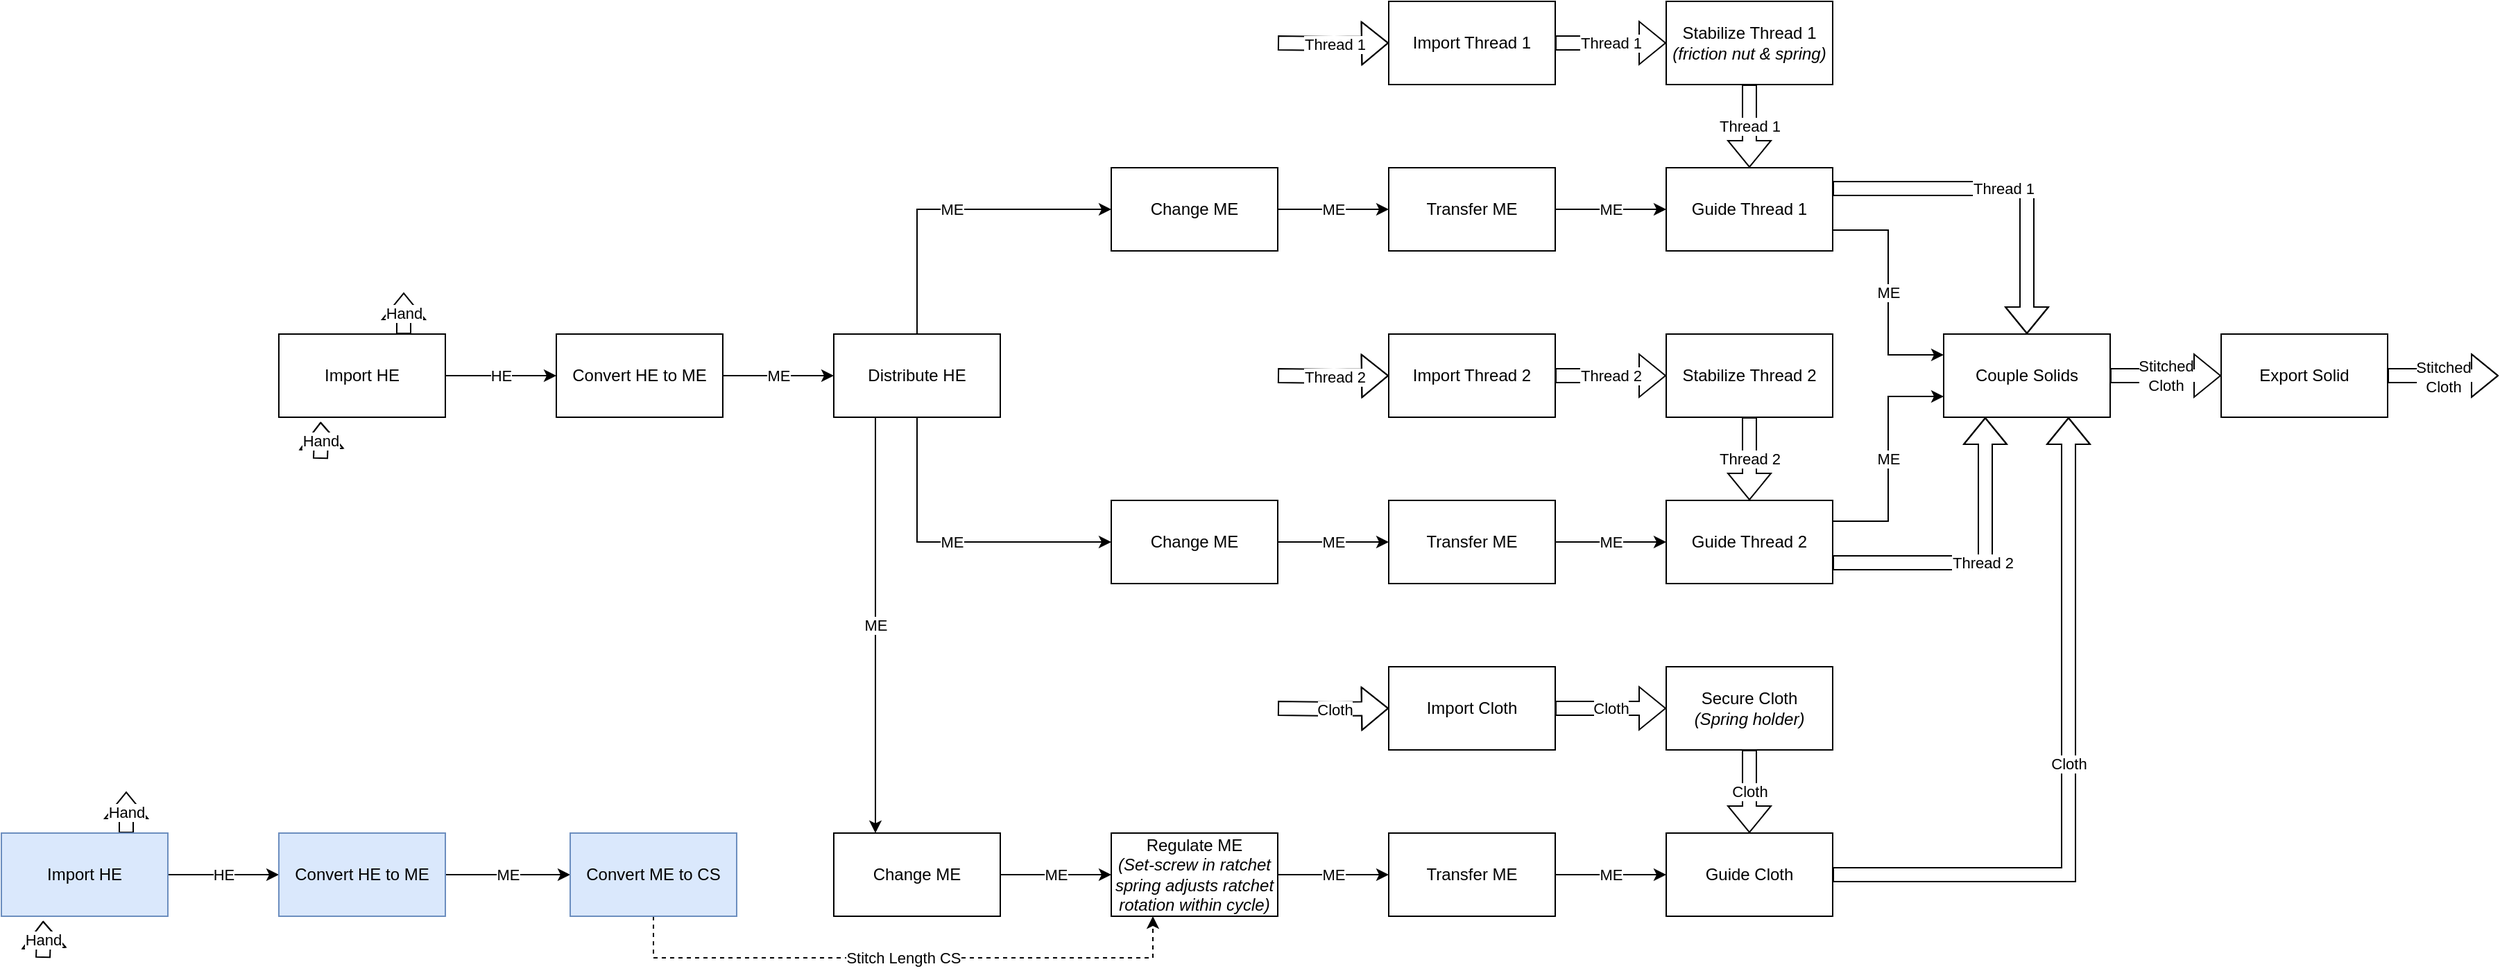 <mxfile version="19.0.3" type="device"><diagram id="2fesqyeV3PFYUBRWXE2M" name="Page-1"><mxGraphModel dx="3131" dy="1407" grid="1" gridSize="10" guides="1" tooltips="1" connect="1" arrows="1" fold="1" page="1" pageScale="1" pageWidth="1100" pageHeight="850" math="0" shadow="0"><root><mxCell id="0"/><mxCell id="1" parent="0"/><mxCell id="JAC3OjqF3H7E0fPADpRA-5" value="Hand" style="edgeStyle=orthogonalEdgeStyle;rounded=0;orthogonalLoop=1;jettySize=auto;html=1;exitX=0.75;exitY=0;exitDx=0;exitDy=0;shape=flexArrow;" parent="1" source="JAC3OjqF3H7E0fPADpRA-2" edge="1"><mxGeometry relative="1" as="geometry"><mxPoint x="210" y="240" as="targetPoint"/></mxGeometry></mxCell><mxCell id="JAC3OjqF3H7E0fPADpRA-6" value="HE" style="edgeStyle=orthogonalEdgeStyle;rounded=0;orthogonalLoop=1;jettySize=auto;html=1;exitX=1;exitY=0.5;exitDx=0;exitDy=0;entryX=0;entryY=0.5;entryDx=0;entryDy=0;" parent="1" source="JAC3OjqF3H7E0fPADpRA-2" target="JAC3OjqF3H7E0fPADpRA-7" edge="1"><mxGeometry relative="1" as="geometry"><mxPoint x="320.0" y="300.048" as="targetPoint"/></mxGeometry></mxCell><mxCell id="JAC3OjqF3H7E0fPADpRA-2" value="Import HE" style="rounded=0;whiteSpace=wrap;html=1;" parent="1" vertex="1"><mxGeometry x="120" y="270" width="120" height="60" as="geometry"/></mxCell><mxCell id="JAC3OjqF3H7E0fPADpRA-3" value="Hand" style="shape=flexArrow;endArrow=classic;html=1;rounded=0;entryX=0.251;entryY=1.056;entryDx=0;entryDy=0;edgeStyle=orthogonalEdgeStyle;entryPerimeter=0;" parent="1" target="JAC3OjqF3H7E0fPADpRA-2" edge="1"><mxGeometry width="50" height="50" relative="1" as="geometry"><mxPoint x="150" y="360" as="sourcePoint"/><mxPoint x="210" y="340" as="targetPoint"/></mxGeometry></mxCell><mxCell id="JAC3OjqF3H7E0fPADpRA-21" value="ME" style="edgeStyle=orthogonalEdgeStyle;rounded=0;orthogonalLoop=1;jettySize=auto;html=1;exitX=1;exitY=0.5;exitDx=0;exitDy=0;entryX=0;entryY=0.5;entryDx=0;entryDy=0;" parent="1" source="JAC3OjqF3H7E0fPADpRA-7" target="JAC3OjqF3H7E0fPADpRA-8" edge="1"><mxGeometry relative="1" as="geometry"/></mxCell><mxCell id="JAC3OjqF3H7E0fPADpRA-7" value="Convert HE to ME" style="rounded=0;whiteSpace=wrap;html=1;" parent="1" vertex="1"><mxGeometry x="320" y="270" width="120" height="60" as="geometry"/></mxCell><mxCell id="JAC3OjqF3H7E0fPADpRA-15" value="ME" style="edgeStyle=orthogonalEdgeStyle;rounded=0;orthogonalLoop=1;jettySize=auto;html=1;exitX=0.5;exitY=0;exitDx=0;exitDy=0;entryX=0;entryY=0.5;entryDx=0;entryDy=0;" parent="1" source="JAC3OjqF3H7E0fPADpRA-8" target="JAC3OjqF3H7E0fPADpRA-9" edge="1"><mxGeometry relative="1" as="geometry"/></mxCell><mxCell id="JAC3OjqF3H7E0fPADpRA-16" value="ME" style="edgeStyle=orthogonalEdgeStyle;rounded=0;orthogonalLoop=1;jettySize=auto;html=1;exitX=0.5;exitY=1;exitDx=0;exitDy=0;entryX=0;entryY=0.5;entryDx=0;entryDy=0;" parent="1" source="JAC3OjqF3H7E0fPADpRA-8" target="JAC3OjqF3H7E0fPADpRA-11" edge="1"><mxGeometry relative="1" as="geometry"/></mxCell><mxCell id="JAC3OjqF3H7E0fPADpRA-17" value="ME" style="edgeStyle=orthogonalEdgeStyle;rounded=0;orthogonalLoop=1;jettySize=auto;html=1;exitX=0.25;exitY=1;exitDx=0;exitDy=0;entryX=0.25;entryY=0;entryDx=0;entryDy=0;" parent="1" source="JAC3OjqF3H7E0fPADpRA-8" target="JAC3OjqF3H7E0fPADpRA-13" edge="1"><mxGeometry relative="1" as="geometry"/></mxCell><mxCell id="JAC3OjqF3H7E0fPADpRA-8" value="Distribute HE" style="rounded=0;whiteSpace=wrap;html=1;" parent="1" vertex="1"><mxGeometry x="520" y="270" width="120" height="60" as="geometry"/></mxCell><mxCell id="JAC3OjqF3H7E0fPADpRA-24" value="ME" style="edgeStyle=orthogonalEdgeStyle;rounded=0;orthogonalLoop=1;jettySize=auto;html=1;exitX=1;exitY=0.5;exitDx=0;exitDy=0;entryX=0;entryY=0.5;entryDx=0;entryDy=0;" parent="1" source="JAC3OjqF3H7E0fPADpRA-9" target="JAC3OjqF3H7E0fPADpRA-10" edge="1"><mxGeometry relative="1" as="geometry"/></mxCell><mxCell id="JAC3OjqF3H7E0fPADpRA-9" value="Change ME" style="rounded=0;whiteSpace=wrap;html=1;" parent="1" vertex="1"><mxGeometry x="720" y="150" width="120" height="60" as="geometry"/></mxCell><mxCell id="JAC3OjqF3H7E0fPADpRA-28" value="ME" style="edgeStyle=orthogonalEdgeStyle;rounded=0;orthogonalLoop=1;jettySize=auto;html=1;exitX=1;exitY=0.5;exitDx=0;exitDy=0;entryX=0;entryY=0.5;entryDx=0;entryDy=0;" parent="1" source="JAC3OjqF3H7E0fPADpRA-10" target="JAC3OjqF3H7E0fPADpRA-27" edge="1"><mxGeometry relative="1" as="geometry"/></mxCell><mxCell id="JAC3OjqF3H7E0fPADpRA-10" value="Transfer ME" style="rounded=0;whiteSpace=wrap;html=1;" parent="1" vertex="1"><mxGeometry x="920" y="150" width="120" height="60" as="geometry"/></mxCell><mxCell id="JAC3OjqF3H7E0fPADpRA-23" value="ME" style="edgeStyle=orthogonalEdgeStyle;rounded=0;orthogonalLoop=1;jettySize=auto;html=1;exitX=1;exitY=0.5;exitDx=0;exitDy=0;entryX=0;entryY=0.5;entryDx=0;entryDy=0;" parent="1" source="JAC3OjqF3H7E0fPADpRA-11" target="JAC3OjqF3H7E0fPADpRA-12" edge="1"><mxGeometry relative="1" as="geometry"/></mxCell><mxCell id="JAC3OjqF3H7E0fPADpRA-11" value="Change ME" style="rounded=0;whiteSpace=wrap;html=1;" parent="1" vertex="1"><mxGeometry x="720" y="390" width="120" height="60" as="geometry"/></mxCell><mxCell id="JAC3OjqF3H7E0fPADpRA-26" value="ME" style="edgeStyle=orthogonalEdgeStyle;rounded=0;orthogonalLoop=1;jettySize=auto;html=1;exitX=1;exitY=0.5;exitDx=0;exitDy=0;entryX=0;entryY=0.5;entryDx=0;entryDy=0;" parent="1" source="JAC3OjqF3H7E0fPADpRA-12" target="JAC3OjqF3H7E0fPADpRA-25" edge="1"><mxGeometry relative="1" as="geometry"/></mxCell><mxCell id="JAC3OjqF3H7E0fPADpRA-12" value="Transfer ME" style="rounded=0;whiteSpace=wrap;html=1;" parent="1" vertex="1"><mxGeometry x="920" y="390" width="120" height="60" as="geometry"/></mxCell><mxCell id="JAC3OjqF3H7E0fPADpRA-19" value="ME" style="edgeStyle=orthogonalEdgeStyle;rounded=0;orthogonalLoop=1;jettySize=auto;html=1;exitX=1;exitY=0.5;exitDx=0;exitDy=0;entryX=0;entryY=0.5;entryDx=0;entryDy=0;" parent="1" source="JAC3OjqF3H7E0fPADpRA-13" target="JAC3OjqF3H7E0fPADpRA-18" edge="1"><mxGeometry relative="1" as="geometry"/></mxCell><mxCell id="JAC3OjqF3H7E0fPADpRA-13" value="Change ME" style="rounded=0;whiteSpace=wrap;html=1;" parent="1" vertex="1"><mxGeometry x="520" y="630" width="120" height="60" as="geometry"/></mxCell><mxCell id="JAC3OjqF3H7E0fPADpRA-31" value="ME" style="edgeStyle=orthogonalEdgeStyle;rounded=0;orthogonalLoop=1;jettySize=auto;html=1;exitX=1;exitY=0.5;exitDx=0;exitDy=0;entryX=0;entryY=0.5;entryDx=0;entryDy=0;" parent="1" source="JAC3OjqF3H7E0fPADpRA-14" target="JAC3OjqF3H7E0fPADpRA-30" edge="1"><mxGeometry relative="1" as="geometry"/></mxCell><mxCell id="JAC3OjqF3H7E0fPADpRA-14" value="Transfer ME" style="rounded=0;whiteSpace=wrap;html=1;" parent="1" vertex="1"><mxGeometry x="920" y="630" width="120" height="60" as="geometry"/></mxCell><mxCell id="JAC3OjqF3H7E0fPADpRA-20" value="ME" style="edgeStyle=orthogonalEdgeStyle;rounded=0;orthogonalLoop=1;jettySize=auto;html=1;exitX=1;exitY=0.5;exitDx=0;exitDy=0;entryX=0;entryY=0.5;entryDx=0;entryDy=0;" parent="1" source="JAC3OjqF3H7E0fPADpRA-18" target="JAC3OjqF3H7E0fPADpRA-14" edge="1"><mxGeometry relative="1" as="geometry"/></mxCell><mxCell id="JAC3OjqF3H7E0fPADpRA-18" value="Regulate ME&lt;br&gt;&lt;i&gt;(Set-screw in ratchet spring adjusts ratchet rotation within cycle)&lt;/i&gt;" style="rounded=0;whiteSpace=wrap;html=1;" parent="1" vertex="1"><mxGeometry x="720" y="630" width="120" height="60" as="geometry"/></mxCell><mxCell id="JAC3OjqF3H7E0fPADpRA-22" value="Stitch Length CS" style="edgeStyle=orthogonalEdgeStyle;rounded=0;orthogonalLoop=1;jettySize=auto;html=1;entryX=0.25;entryY=1;entryDx=0;entryDy=0;dashed=1;exitX=0.5;exitY=1;exitDx=0;exitDy=0;" parent="1" source="JAC3OjqF3H7E0fPADpRA-63" target="JAC3OjqF3H7E0fPADpRA-18" edge="1"><mxGeometry relative="1" as="geometry"><mxPoint x="250" y="720" as="sourcePoint"/><Array as="points"><mxPoint x="390" y="720"/><mxPoint x="750" y="720"/></Array></mxGeometry></mxCell><mxCell id="JAC3OjqF3H7E0fPADpRA-47" value="ME" style="edgeStyle=orthogonalEdgeStyle;rounded=0;orthogonalLoop=1;jettySize=auto;html=1;exitX=1;exitY=0.25;exitDx=0;exitDy=0;entryX=0;entryY=0.75;entryDx=0;entryDy=0;" parent="1" source="JAC3OjqF3H7E0fPADpRA-25" target="JAC3OjqF3H7E0fPADpRA-45" edge="1"><mxGeometry relative="1" as="geometry"/></mxCell><mxCell id="JAC3OjqF3H7E0fPADpRA-49" value="Thread 2" style="edgeStyle=orthogonalEdgeStyle;shape=flexArrow;rounded=0;orthogonalLoop=1;jettySize=auto;html=1;exitX=1;exitY=0.75;exitDx=0;exitDy=0;entryX=0.25;entryY=1;entryDx=0;entryDy=0;" parent="1" source="JAC3OjqF3H7E0fPADpRA-25" target="JAC3OjqF3H7E0fPADpRA-45" edge="1"><mxGeometry relative="1" as="geometry"/></mxCell><mxCell id="JAC3OjqF3H7E0fPADpRA-25" value="Guide Thread 2" style="rounded=0;whiteSpace=wrap;html=1;" parent="1" vertex="1"><mxGeometry x="1120" y="390" width="120" height="60" as="geometry"/></mxCell><mxCell id="JAC3OjqF3H7E0fPADpRA-46" value="ME" style="edgeStyle=orthogonalEdgeStyle;rounded=0;orthogonalLoop=1;jettySize=auto;html=1;exitX=1;exitY=0.75;exitDx=0;exitDy=0;entryX=0;entryY=0.25;entryDx=0;entryDy=0;" parent="1" source="JAC3OjqF3H7E0fPADpRA-27" target="JAC3OjqF3H7E0fPADpRA-45" edge="1"><mxGeometry relative="1" as="geometry"/></mxCell><mxCell id="JAC3OjqF3H7E0fPADpRA-50" value="Thread 1" style="edgeStyle=orthogonalEdgeStyle;shape=flexArrow;rounded=0;orthogonalLoop=1;jettySize=auto;html=1;exitX=1;exitY=0.25;exitDx=0;exitDy=0;entryX=0.5;entryY=0;entryDx=0;entryDy=0;" parent="1" source="JAC3OjqF3H7E0fPADpRA-27" target="JAC3OjqF3H7E0fPADpRA-45" edge="1"><mxGeometry relative="1" as="geometry"/></mxCell><mxCell id="JAC3OjqF3H7E0fPADpRA-27" value="Guide Thread 1" style="rounded=0;whiteSpace=wrap;html=1;" parent="1" vertex="1"><mxGeometry x="1120" y="150" width="120" height="60" as="geometry"/></mxCell><mxCell id="JAC3OjqF3H7E0fPADpRA-48" value="Cloth" style="edgeStyle=orthogonalEdgeStyle;rounded=0;orthogonalLoop=1;jettySize=auto;html=1;exitX=1;exitY=0.5;exitDx=0;exitDy=0;entryX=0.75;entryY=1;entryDx=0;entryDy=0;shape=flexArrow;" parent="1" source="JAC3OjqF3H7E0fPADpRA-30" target="JAC3OjqF3H7E0fPADpRA-45" edge="1"><mxGeometry relative="1" as="geometry"/></mxCell><mxCell id="JAC3OjqF3H7E0fPADpRA-30" value="Guide Cloth" style="rounded=0;whiteSpace=wrap;html=1;" parent="1" vertex="1"><mxGeometry x="1120" y="630" width="120" height="60" as="geometry"/></mxCell><mxCell id="JAC3OjqF3H7E0fPADpRA-36" value="Thread 1" style="edgeStyle=orthogonalEdgeStyle;shape=flexArrow;rounded=0;orthogonalLoop=1;jettySize=auto;html=1;exitX=1;exitY=0.5;exitDx=0;exitDy=0;entryX=0;entryY=0.5;entryDx=0;entryDy=0;" parent="1" source="JAC3OjqF3H7E0fPADpRA-32" target="JAC3OjqF3H7E0fPADpRA-33" edge="1"><mxGeometry relative="1" as="geometry"/></mxCell><mxCell id="JAC3OjqF3H7E0fPADpRA-32" value="Import Thread 1" style="rounded=0;whiteSpace=wrap;html=1;" parent="1" vertex="1"><mxGeometry x="920" y="30" width="120" height="60" as="geometry"/></mxCell><mxCell id="JAC3OjqF3H7E0fPADpRA-35" value="Thread 1" style="edgeStyle=orthogonalEdgeStyle;rounded=0;orthogonalLoop=1;jettySize=auto;html=1;exitX=0.5;exitY=1;exitDx=0;exitDy=0;entryX=0.5;entryY=0;entryDx=0;entryDy=0;shape=flexArrow;" parent="1" source="JAC3OjqF3H7E0fPADpRA-33" target="JAC3OjqF3H7E0fPADpRA-27" edge="1"><mxGeometry relative="1" as="geometry"/></mxCell><mxCell id="JAC3OjqF3H7E0fPADpRA-33" value="Stabilize Thread 1&lt;br&gt;&lt;i&gt;(friction nut &amp;amp; spring)&lt;/i&gt;" style="rounded=0;whiteSpace=wrap;html=1;" parent="1" vertex="1"><mxGeometry x="1120" y="30" width="120" height="60" as="geometry"/></mxCell><mxCell id="JAC3OjqF3H7E0fPADpRA-39" value="Thread 2" style="edgeStyle=orthogonalEdgeStyle;shape=flexArrow;rounded=0;orthogonalLoop=1;jettySize=auto;html=1;exitX=1;exitY=0.5;exitDx=0;exitDy=0;entryX=0;entryY=0.5;entryDx=0;entryDy=0;" parent="1" source="JAC3OjqF3H7E0fPADpRA-37" target="JAC3OjqF3H7E0fPADpRA-38" edge="1"><mxGeometry relative="1" as="geometry"/></mxCell><mxCell id="JAC3OjqF3H7E0fPADpRA-37" value="Import Thread 2" style="rounded=0;whiteSpace=wrap;html=1;" parent="1" vertex="1"><mxGeometry x="920" y="270" width="120" height="60" as="geometry"/></mxCell><mxCell id="JAC3OjqF3H7E0fPADpRA-40" value="Thread 2" style="edgeStyle=orthogonalEdgeStyle;shape=flexArrow;rounded=0;orthogonalLoop=1;jettySize=auto;html=1;exitX=0.5;exitY=1;exitDx=0;exitDy=0;entryX=0.5;entryY=0;entryDx=0;entryDy=0;" parent="1" source="JAC3OjqF3H7E0fPADpRA-38" target="JAC3OjqF3H7E0fPADpRA-25" edge="1"><mxGeometry relative="1" as="geometry"/></mxCell><mxCell id="JAC3OjqF3H7E0fPADpRA-38" value="Stabilize Thread 2" style="rounded=0;whiteSpace=wrap;html=1;" parent="1" vertex="1"><mxGeometry x="1120" y="270" width="120" height="60" as="geometry"/></mxCell><mxCell id="JAC3OjqF3H7E0fPADpRA-43" value="Cloth" style="edgeStyle=orthogonalEdgeStyle;shape=flexArrow;rounded=0;orthogonalLoop=1;jettySize=auto;html=1;exitX=1;exitY=0.5;exitDx=0;exitDy=0;entryX=0;entryY=0.5;entryDx=0;entryDy=0;" parent="1" source="JAC3OjqF3H7E0fPADpRA-41" target="JAC3OjqF3H7E0fPADpRA-42" edge="1"><mxGeometry relative="1" as="geometry"/></mxCell><mxCell id="JAC3OjqF3H7E0fPADpRA-41" value="Import Cloth" style="rounded=0;whiteSpace=wrap;html=1;" parent="1" vertex="1"><mxGeometry x="920" y="510" width="120" height="60" as="geometry"/></mxCell><mxCell id="JAC3OjqF3H7E0fPADpRA-44" value="Cloth" style="edgeStyle=orthogonalEdgeStyle;shape=flexArrow;rounded=0;orthogonalLoop=1;jettySize=auto;html=1;exitX=0.5;exitY=1;exitDx=0;exitDy=0;entryX=0.5;entryY=0;entryDx=0;entryDy=0;" parent="1" source="JAC3OjqF3H7E0fPADpRA-42" target="JAC3OjqF3H7E0fPADpRA-30" edge="1"><mxGeometry relative="1" as="geometry"/></mxCell><mxCell id="JAC3OjqF3H7E0fPADpRA-42" value="Secure Cloth&lt;br&gt;&lt;i&gt;(Spring holder)&lt;/i&gt;" style="rounded=0;whiteSpace=wrap;html=1;" parent="1" vertex="1"><mxGeometry x="1120" y="510" width="120" height="60" as="geometry"/></mxCell><mxCell id="JAC3OjqF3H7E0fPADpRA-52" value="Stitched&lt;br&gt;Cloth" style="edgeStyle=orthogonalEdgeStyle;shape=flexArrow;rounded=0;orthogonalLoop=1;jettySize=auto;html=1;exitX=1;exitY=0.5;exitDx=0;exitDy=0;entryX=0;entryY=0.5;entryDx=0;entryDy=0;" parent="1" source="JAC3OjqF3H7E0fPADpRA-45" target="JAC3OjqF3H7E0fPADpRA-51" edge="1"><mxGeometry relative="1" as="geometry"/></mxCell><mxCell id="JAC3OjqF3H7E0fPADpRA-45" value="Couple Solids" style="rounded=0;whiteSpace=wrap;html=1;" parent="1" vertex="1"><mxGeometry x="1320" y="270" width="120" height="60" as="geometry"/></mxCell><mxCell id="JAC3OjqF3H7E0fPADpRA-53" value="Stitched&lt;br&gt;Cloth" style="edgeStyle=orthogonalEdgeStyle;shape=flexArrow;rounded=0;orthogonalLoop=1;jettySize=auto;html=1;exitX=1;exitY=0.5;exitDx=0;exitDy=0;" parent="1" source="JAC3OjqF3H7E0fPADpRA-51" edge="1"><mxGeometry relative="1" as="geometry"><mxPoint x="1720" y="300" as="targetPoint"/></mxGeometry></mxCell><mxCell id="JAC3OjqF3H7E0fPADpRA-51" value="Export Solid" style="rounded=0;whiteSpace=wrap;html=1;" parent="1" vertex="1"><mxGeometry x="1520" y="270" width="120" height="60" as="geometry"/></mxCell><mxCell id="JAC3OjqF3H7E0fPADpRA-54" value="Thread 2" style="edgeStyle=orthogonalEdgeStyle;shape=flexArrow;rounded=0;orthogonalLoop=1;jettySize=auto;html=1;entryX=0;entryY=0.5;entryDx=0;entryDy=0;" parent="1" target="JAC3OjqF3H7E0fPADpRA-37" edge="1"><mxGeometry relative="1" as="geometry"><mxPoint x="840" y="300" as="sourcePoint"/></mxGeometry></mxCell><mxCell id="JAC3OjqF3H7E0fPADpRA-55" value="Thread 1" style="edgeStyle=orthogonalEdgeStyle;shape=flexArrow;rounded=0;orthogonalLoop=1;jettySize=auto;html=1;entryX=0;entryY=0.5;entryDx=0;entryDy=0;" parent="1" target="JAC3OjqF3H7E0fPADpRA-32" edge="1"><mxGeometry relative="1" as="geometry"><mxPoint x="840" y="60" as="sourcePoint"/></mxGeometry></mxCell><mxCell id="JAC3OjqF3H7E0fPADpRA-56" value="Cloth" style="edgeStyle=orthogonalEdgeStyle;shape=flexArrow;rounded=0;orthogonalLoop=1;jettySize=auto;html=1;entryX=0;entryY=0.5;entryDx=0;entryDy=0;" parent="1" target="JAC3OjqF3H7E0fPADpRA-41" edge="1"><mxGeometry relative="1" as="geometry"><mxPoint x="840" y="540" as="sourcePoint"/></mxGeometry></mxCell><mxCell id="JAC3OjqF3H7E0fPADpRA-57" value="Hand" style="edgeStyle=orthogonalEdgeStyle;rounded=0;orthogonalLoop=1;jettySize=auto;html=1;exitX=0.75;exitY=0;exitDx=0;exitDy=0;shape=flexArrow;" parent="1" source="JAC3OjqF3H7E0fPADpRA-59" edge="1"><mxGeometry relative="1" as="geometry"><mxPoint x="10" y="600" as="targetPoint"/></mxGeometry></mxCell><mxCell id="JAC3OjqF3H7E0fPADpRA-58" value="HE" style="edgeStyle=orthogonalEdgeStyle;rounded=0;orthogonalLoop=1;jettySize=auto;html=1;exitX=1;exitY=0.5;exitDx=0;exitDy=0;entryX=0;entryY=0.5;entryDx=0;entryDy=0;" parent="1" source="JAC3OjqF3H7E0fPADpRA-59" target="JAC3OjqF3H7E0fPADpRA-62" edge="1"><mxGeometry relative="1" as="geometry"><mxPoint x="120.0" y="660.048" as="targetPoint"/></mxGeometry></mxCell><mxCell id="JAC3OjqF3H7E0fPADpRA-59" value="Import HE" style="rounded=0;whiteSpace=wrap;html=1;fillColor=#dae8fc;strokeColor=#6c8ebf;" parent="1" vertex="1"><mxGeometry x="-80" y="630" width="120" height="60" as="geometry"/></mxCell><mxCell id="JAC3OjqF3H7E0fPADpRA-60" value="Hand" style="shape=flexArrow;endArrow=classic;html=1;rounded=0;entryX=0.251;entryY=1.056;entryDx=0;entryDy=0;edgeStyle=orthogonalEdgeStyle;entryPerimeter=0;" parent="1" target="JAC3OjqF3H7E0fPADpRA-59" edge="1"><mxGeometry width="50" height="50" relative="1" as="geometry"><mxPoint x="-50" y="720" as="sourcePoint"/><mxPoint x="10" y="700" as="targetPoint"/></mxGeometry></mxCell><mxCell id="JAC3OjqF3H7E0fPADpRA-61" value="ME" style="edgeStyle=orthogonalEdgeStyle;rounded=0;orthogonalLoop=1;jettySize=auto;html=1;exitX=1;exitY=0.5;exitDx=0;exitDy=0;entryX=0;entryY=0.5;entryDx=0;entryDy=0;" parent="1" source="JAC3OjqF3H7E0fPADpRA-62" target="JAC3OjqF3H7E0fPADpRA-63" edge="1"><mxGeometry relative="1" as="geometry"><mxPoint x="320" y="660" as="targetPoint"/></mxGeometry></mxCell><mxCell id="JAC3OjqF3H7E0fPADpRA-62" value="Convert HE to ME" style="rounded=0;whiteSpace=wrap;html=1;fillColor=#dae8fc;strokeColor=#6c8ebf;" parent="1" vertex="1"><mxGeometry x="120" y="630" width="120" height="60" as="geometry"/></mxCell><mxCell id="JAC3OjqF3H7E0fPADpRA-63" value="Convert ME to CS" style="rounded=0;whiteSpace=wrap;html=1;fillColor=#dae8fc;strokeColor=#6c8ebf;" parent="1" vertex="1"><mxGeometry x="330" y="630" width="120" height="60" as="geometry"/></mxCell></root></mxGraphModel></diagram></mxfile>